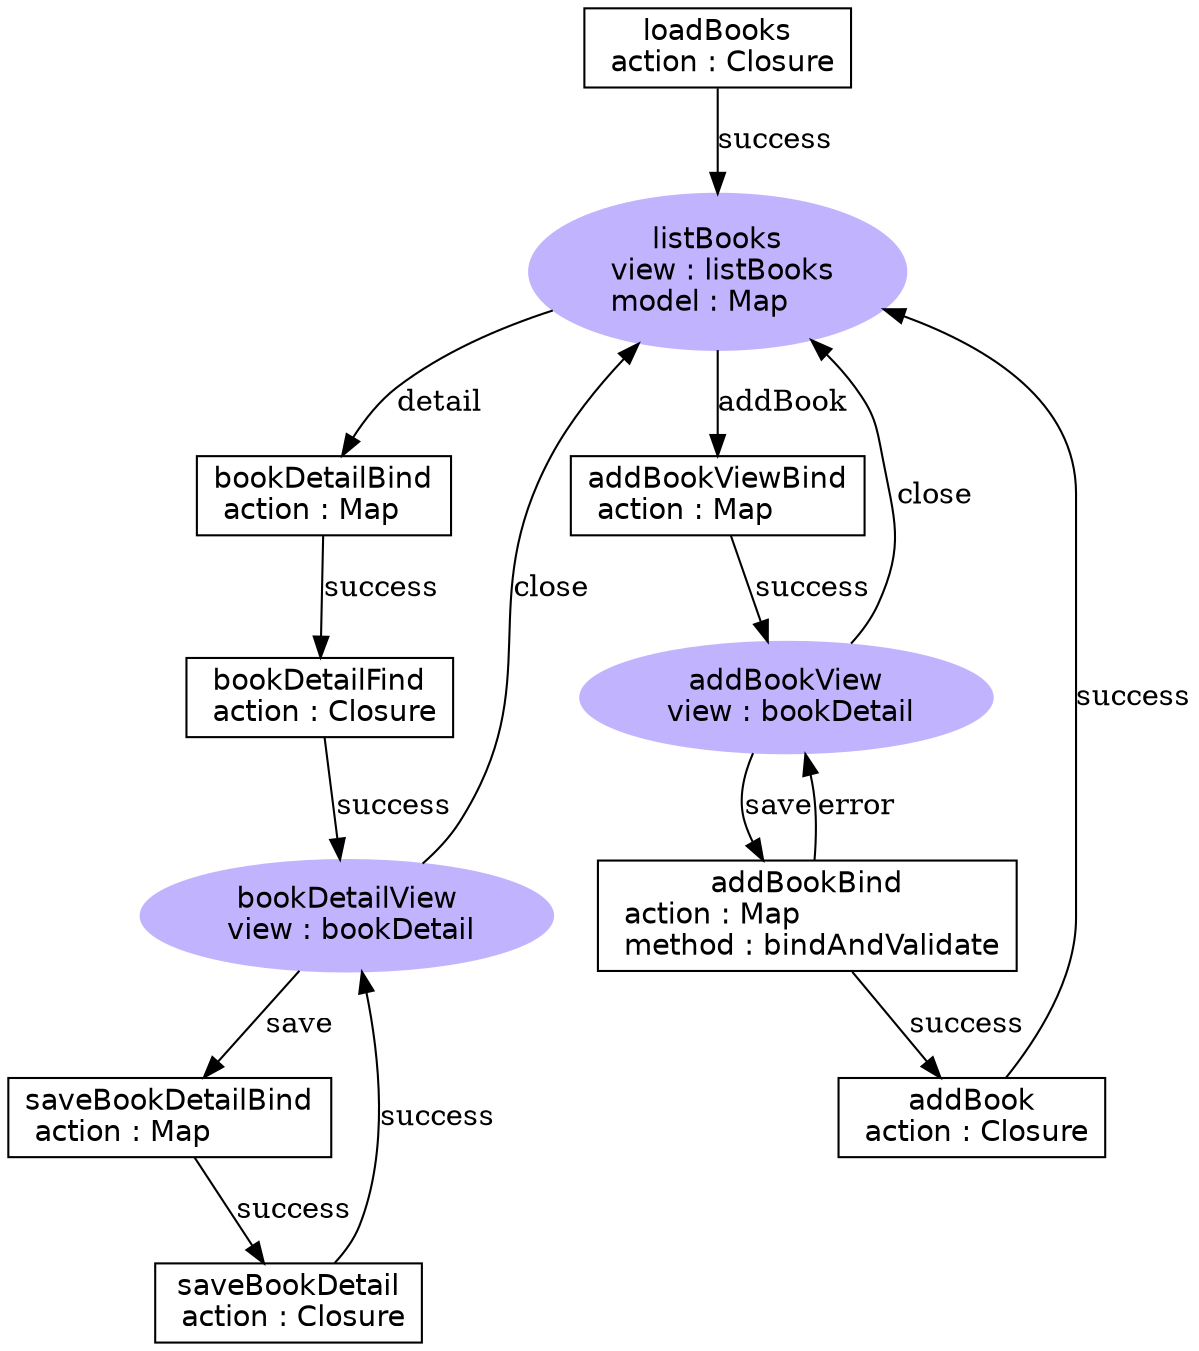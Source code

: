 digraph G {
    node [shape=box, fontname=Helvetica];
    {rank=souce; loadBooks}
	loadBooks -> listBooks [label="success"]
	listBooks -> bookDetailBind [label="detail"]
	listBooks -> addBookViewBind [label="addBook"]
	bookDetailBind -> bookDetailFind [label="success"]
	bookDetailFind -> bookDetailView [label="success"]
	bookDetailView -> listBooks [label="close"]
	bookDetailView -> saveBookDetailBind [label="save"]
	saveBookDetailBind -> saveBookDetail [label="success"]
	saveBookDetail -> bookDetailView [label="success"]
	addBookViewBind -> addBookView [label="success"]
	addBookView -> addBookBind [label="save"]
	addBookView -> listBooks [label="close"]
	addBookBind -> addBook [label="success"]
	addBookBind -> addBookView [label="error"]
	addBook -> listBooks [label="success"]
	loadBooks [label="loadBooks\n action : Closure\l"]
	listBooks [label="listBooks\n view : listBooks\l model : Map\l",shape=ellipse,style=filled,color=".7 .3 1.0"]
	bookDetailBind [label="bookDetailBind\n action : Map\l"]
	bookDetailFind [label="bookDetailFind\n action : Closure\l"]
	bookDetailView [label="bookDetailView\n view : bookDetail\l",shape=ellipse,style=filled,color=".7 .3 1.0"]
	saveBookDetailBind [label="saveBookDetailBind\n action : Map\l"]
	saveBookDetail [label="saveBookDetail\n action : Closure\l"]
	addBookViewBind [label="addBookViewBind\n action : Map\l"]
	addBookView [label="addBookView\n view : bookDetail\l",shape=ellipse,style=filled,color=".7 .3 1.0"]
	addBookBind [label="addBookBind\n action : Map\l method : bindAndValidate\l"]
	addBook [label="addBook\n action : Closure\l"]
}